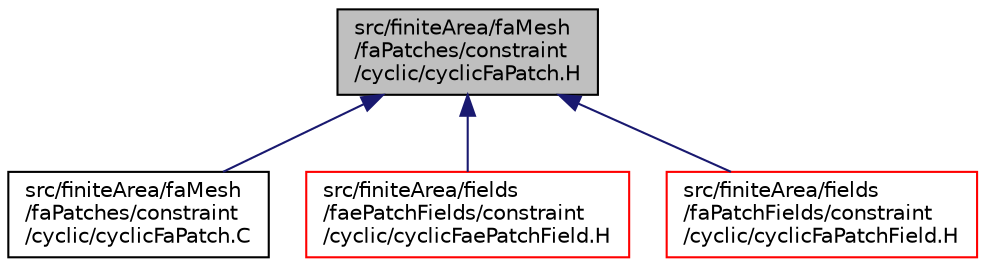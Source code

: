 digraph "src/finiteArea/faMesh/faPatches/constraint/cyclic/cyclicFaPatch.H"
{
  bgcolor="transparent";
  edge [fontname="Helvetica",fontsize="10",labelfontname="Helvetica",labelfontsize="10"];
  node [fontname="Helvetica",fontsize="10",shape=record];
  Node1 [label="src/finiteArea/faMesh\l/faPatches/constraint\l/cyclic/cyclicFaPatch.H",height=0.2,width=0.4,color="black", fillcolor="grey75", style="filled" fontcolor="black"];
  Node1 -> Node2 [dir="back",color="midnightblue",fontsize="10",style="solid",fontname="Helvetica"];
  Node2 [label="src/finiteArea/faMesh\l/faPatches/constraint\l/cyclic/cyclicFaPatch.C",height=0.2,width=0.4,color="black",URL="$cyclicFaPatch_8C.html"];
  Node1 -> Node3 [dir="back",color="midnightblue",fontsize="10",style="solid",fontname="Helvetica"];
  Node3 [label="src/finiteArea/fields\l/faePatchFields/constraint\l/cyclic/cyclicFaePatchField.H",height=0.2,width=0.4,color="red",URL="$cyclicFaePatchField_8H.html"];
  Node1 -> Node4 [dir="back",color="midnightblue",fontsize="10",style="solid",fontname="Helvetica"];
  Node4 [label="src/finiteArea/fields\l/faPatchFields/constraint\l/cyclic/cyclicFaPatchField.H",height=0.2,width=0.4,color="red",URL="$cyclicFaPatchField_8H.html"];
}
